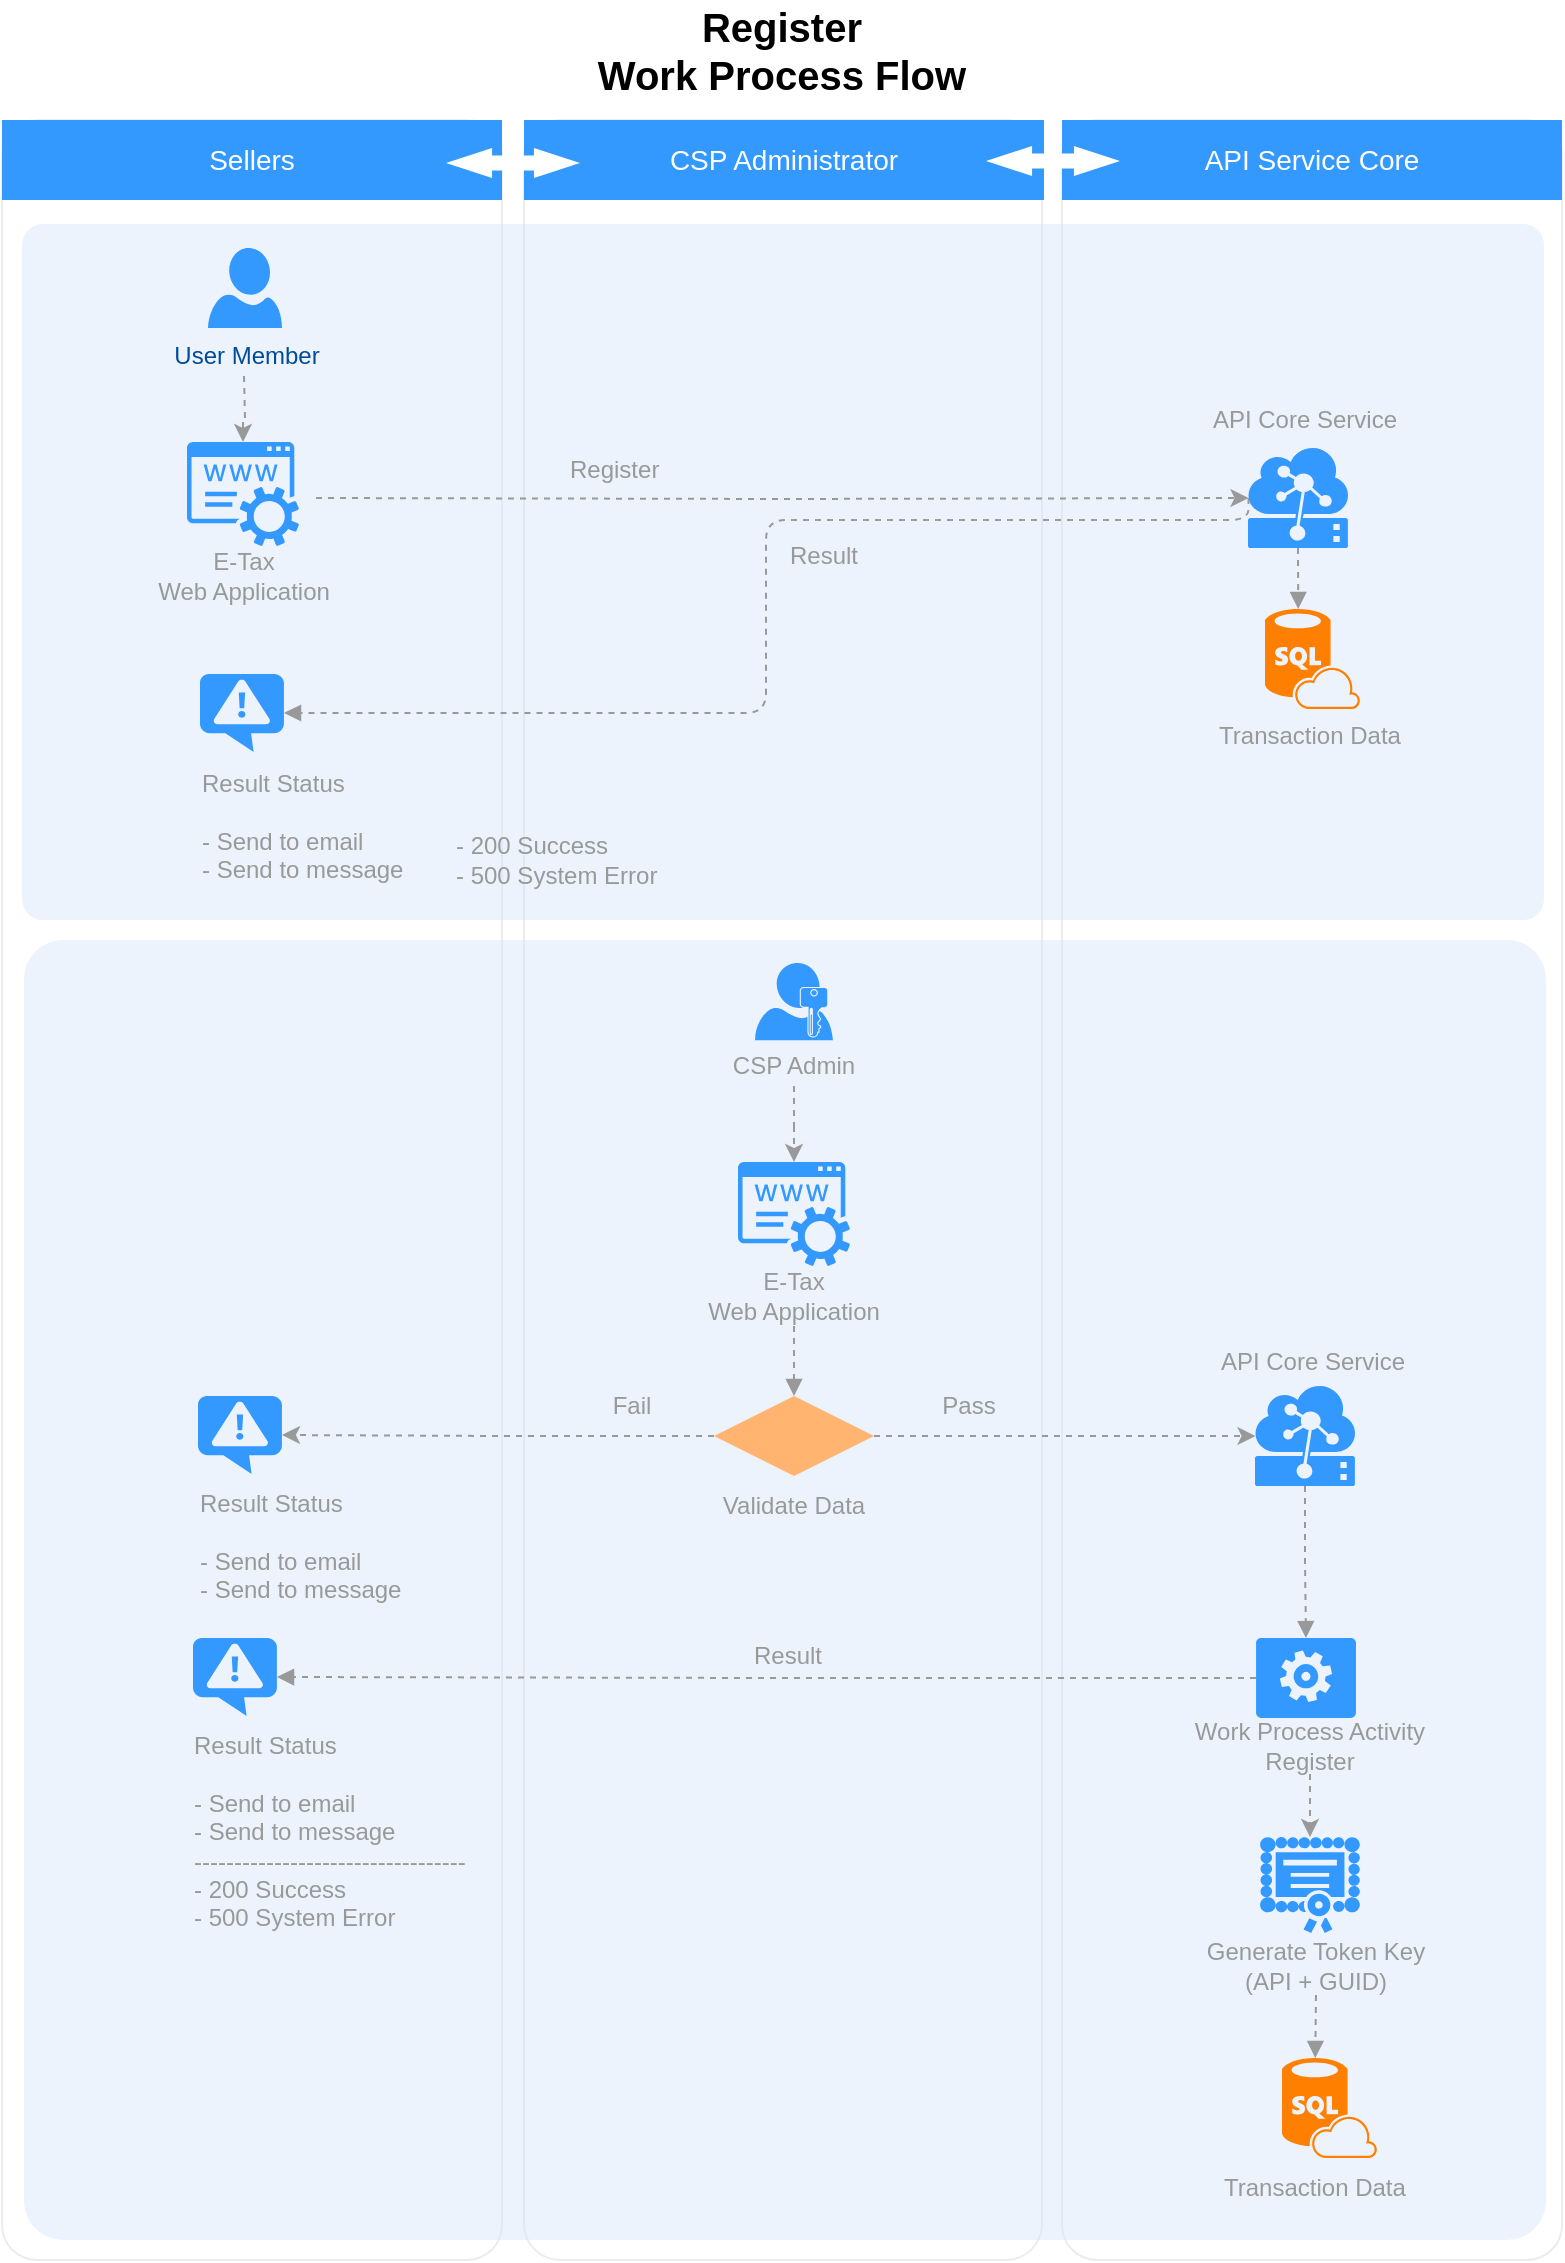 <mxfile version="10.8.0" type="github"><diagram id="oyJG5gAHa9CKH-HlgH-Q" name="Page-1"><mxGraphModel dx="1220" dy="679" grid="1" gridSize="10" guides="1" tooltips="1" connect="1" arrows="1" fold="1" page="1" pageScale="1" pageWidth="827" pageHeight="1169" math="0" shadow="0"><root><mxCell id="0"/><mxCell id="1" parent="0"/><mxCell id="jnZ3MKr4NMhwEXzCHSw7-1" value="" style="rounded=1;whiteSpace=wrap;html=1;strokeColor=#E6E6E6;strokeWidth=1;fillColor=#FFFFFF;fontFamily=Helvetica;fontSize=14;fontColor=#FFB366;opacity=75;verticalAlign=top;fontStyle=1;arcSize=7;" parent="1" vertex="1"><mxGeometry x="560" y="80" width="250" height="1070" as="geometry"/></mxCell><mxCell id="jnZ3MKr4NMhwEXzCHSw7-2" value="" style="rounded=1;whiteSpace=wrap;html=1;strokeColor=#E6E6E6;strokeWidth=1;fillColor=#FFFFFF;fontFamily=Helvetica;fontSize=14;fontColor=#FFB366;opacity=75;verticalAlign=top;fontStyle=1;arcSize=7;" parent="1" vertex="1"><mxGeometry x="291" y="80" width="259" height="1070" as="geometry"/></mxCell><mxCell id="jnZ3MKr4NMhwEXzCHSw7-3" value="" style="rounded=1;whiteSpace=wrap;html=1;strokeColor=#E6E6E6;strokeWidth=1;fillColor=#FFFFFF;fontFamily=Helvetica;fontSize=14;fontColor=#FFB366;opacity=75;verticalAlign=top;fontStyle=1;arcSize=7;" parent="1" vertex="1"><mxGeometry x="30" y="80" width="250" height="1070" as="geometry"/></mxCell><mxCell id="FaRAm3PY5O0pg90i5F89-24" value="" style="rounded=1;whiteSpace=wrap;html=1;strokeColor=none;strokeWidth=1;fillColor=#dae8fc;fontSize=12;align=center;arcSize=3;opacity=50;" vertex="1" parent="1"><mxGeometry x="41" y="490" width="761" height="650" as="geometry"/></mxCell><mxCell id="FaRAm3PY5O0pg90i5F89-23" value="" style="rounded=1;whiteSpace=wrap;html=1;strokeColor=none;strokeWidth=1;fillColor=#dae8fc;fontSize=12;align=center;arcSize=3;opacity=50;" vertex="1" parent="1"><mxGeometry x="40" y="132" width="761" height="348" as="geometry"/></mxCell><mxCell id="jnZ3MKr4NMhwEXzCHSw7-4" value="Sellers" style="whiteSpace=wrap;html=1;dashed=1;strokeColor=none;strokeWidth=2;fillColor=#3399FF;fontFamily=Helvetica;fontSize=14;fontColor=#FFFFFF;fontStyle=0" parent="1" vertex="1"><mxGeometry x="30" y="80" width="250" height="40" as="geometry"/></mxCell><mxCell id="jnZ3MKr4NMhwEXzCHSw7-5" value="CSP Administrator" style="whiteSpace=wrap;html=1;dashed=1;strokeColor=none;strokeWidth=2;fillColor=#3399FF;fontFamily=Helvetica;fontSize=14;fontColor=#FFFFFF;fontStyle=0" parent="1" vertex="1"><mxGeometry x="291" y="80" width="260" height="40" as="geometry"/></mxCell><mxCell id="jnZ3MKr4NMhwEXzCHSw7-6" value="API Service Core" style="whiteSpace=wrap;html=1;dashed=1;strokeColor=none;strokeWidth=2;fillColor=#3399FF;fontFamily=Helvetica;fontSize=14;fontColor=#FFFFFF;fontStyle=0" parent="1" vertex="1"><mxGeometry x="560" y="80" width="250" height="40" as="geometry"/></mxCell><mxCell id="jnZ3MKr4NMhwEXzCHSw7-7" value="" style="shape=mxgraph.arrows.two_way_arrow_horizontal;html=1;verticalLabelPosition=bottom;verticalAlign=top;strokeWidth=2;strokeColor=none;dashed=1;fillColor=#FFFFFF;fontFamily=Verdana;fontSize=12;fontColor=#00BEF2" parent="1" vertex="1"><mxGeometry x="522" y="93" width="67" height="15" as="geometry"/></mxCell><mxCell id="jnZ3MKr4NMhwEXzCHSw7-8" value="User Member" style="verticalLabelPosition=bottom;html=1;verticalAlign=top;strokeColor=none;fillColor=#3399FF;shape=mxgraph.azure.user;dashed=1;fontSize=12;fontColor=#004C99" parent="1" vertex="1"><mxGeometry x="133" y="144" width="37" height="40" as="geometry"/></mxCell><mxCell id="jnZ3MKr4NMhwEXzCHSw7-9" value="Register&lt;br&gt;Work Process Flow" style="text;html=1;strokeColor=none;fillColor=none;align=center;verticalAlign=middle;whiteSpace=wrap;rounded=0;fontStyle=1;fontSize=20;" parent="1" vertex="1"><mxGeometry x="290" y="20" width="260" height="50" as="geometry"/></mxCell><mxCell id="jnZ3MKr4NMhwEXzCHSw7-10" value="" style="shape=mxgraph.arrows.two_way_arrow_horizontal;html=1;verticalLabelPosition=bottom;verticalAlign=top;strokeWidth=2;strokeColor=none;dashed=1;fillColor=#FFFFFF;fontFamily=Verdana;fontSize=12;fontColor=#00BEF2" parent="1" vertex="1"><mxGeometry x="252" y="94" width="67" height="15" as="geometry"/></mxCell><mxCell id="jnZ3MKr4NMhwEXzCHSw7-19" value="" style="group" parent="1" vertex="1" connectable="0"><mxGeometry x="630" y="933.5" width="114" height="81" as="geometry"/></mxCell><mxCell id="jnZ3MKr4NMhwEXzCHSw7-21" value="Generate Token Key&lt;br&gt;(API + GUID)&lt;br&gt;" style="text;html=1;strokeColor=none;fillColor=none;align=center;verticalAlign=middle;whiteSpace=wrap;rounded=0;fontSize=12;fontColor=#999999;" parent="jnZ3MKr4NMhwEXzCHSw7-19" vertex="1"><mxGeometry y="54" width="114" height="30" as="geometry"/></mxCell><mxCell id="jnZ3MKr4NMhwEXzCHSw7-28" style="edgeStyle=orthogonalEdgeStyle;rounded=0;orthogonalLoop=1;jettySize=auto;html=1;exitX=0.5;exitY=1;exitDx=0;exitDy=0;exitPerimeter=0;startArrow=none;startFill=0;endArrow=block;endFill=1;strokeColor=#999999;fontSize=12;fontColor=#999999;dashed=1;entryX=0.5;entryY=0;entryDx=0;entryDy=0;entryPerimeter=0;" parent="1" source="jnZ3MKr4NMhwEXzCHSw7-29" target="jnZ3MKr4NMhwEXzCHSw7-86" edge="1"><mxGeometry relative="1" as="geometry"><mxPoint x="682" y="812" as="targetPoint"/></mxGeometry></mxCell><mxCell id="jnZ3MKr4NMhwEXzCHSw7-29" value="" style="shadow=0;dashed=0;html=1;strokeColor=none;labelPosition=center;verticalLabelPosition=bottom;verticalAlign=top;align=center;shape=mxgraph.mscae.cloud.iot_edge;fillColor=#3399FF;pointerEvents=1;fontSize=12;fontColor=#999999;" parent="1" vertex="1"><mxGeometry x="656.5" y="713" width="50" height="50" as="geometry"/></mxCell><mxCell id="jnZ3MKr4NMhwEXzCHSw7-70" value="API Core Service" style="text;html=1;strokeColor=none;fillColor=none;align=center;verticalAlign=middle;whiteSpace=wrap;rounded=0;fontSize=12;fontColor=#999999;" parent="1" vertex="1"><mxGeometry x="635" y="686" width="101" height="29" as="geometry"/></mxCell><mxCell id="jnZ3MKr4NMhwEXzCHSw7-89" value="" style="group" parent="1" vertex="1" connectable="0"><mxGeometry x="644" y="839" width="120" height="68" as="geometry"/></mxCell><mxCell id="jnZ3MKr4NMhwEXzCHSw7-86" value="" style="verticalLabelPosition=bottom;html=1;verticalAlign=top;align=center;strokeColor=none;fillColor=#3399FF;shape=mxgraph.azure.worker_role;fontSize=12;fontColor=#999999;" parent="jnZ3MKr4NMhwEXzCHSw7-89" vertex="1"><mxGeometry x="13" width="50" height="40" as="geometry"/></mxCell><mxCell id="jnZ3MKr4NMhwEXzCHSw7-87" value="Work Process Activity&lt;br&gt;Register" style="text;html=1;strokeColor=none;fillColor=none;align=center;verticalAlign=middle;whiteSpace=wrap;rounded=0;fontSize=12;fontColor=#999999;" parent="jnZ3MKr4NMhwEXzCHSw7-89" vertex="1"><mxGeometry x="-40" y="39" width="160" height="29" as="geometry"/></mxCell><mxCell id="jnZ3MKr4NMhwEXzCHSw7-90" value="" style="verticalLabelPosition=bottom;html=1;verticalAlign=top;align=center;strokeColor=none;fillColor=#3399FF;shape=mxgraph.azure.notification_topic;fontSize=12;fontColor=#999999;" parent="1" vertex="1"><mxGeometry x="125.5" y="839" width="42" height="39" as="geometry"/></mxCell><mxCell id="jnZ3MKr4NMhwEXzCHSw7-91" style="edgeStyle=orthogonalEdgeStyle;rounded=1;orthogonalLoop=1;jettySize=auto;html=1;entryX=1;entryY=0.5;entryDx=0;entryDy=0;entryPerimeter=0;dashed=1;startArrow=none;startFill=0;endArrow=block;endFill=1;strokeColor=#999999;fontSize=12;fontColor=#999999;exitX=0;exitY=0.5;exitDx=0;exitDy=0;exitPerimeter=0;" parent="1" target="jnZ3MKr4NMhwEXzCHSw7-90" edge="1" source="jnZ3MKr4NMhwEXzCHSw7-86"><mxGeometry relative="1" as="geometry"><mxPoint x="657" y="859" as="sourcePoint"/></mxGeometry></mxCell><mxCell id="jnZ3MKr4NMhwEXzCHSw7-93" value="" style="group" parent="1" vertex="1" connectable="0"><mxGeometry x="639" y="1049" width="108" height="79" as="geometry"/></mxCell><mxCell id="jnZ3MKr4NMhwEXzCHSw7-52" value="" style="group" parent="jnZ3MKr4NMhwEXzCHSw7-93" vertex="1" connectable="0"><mxGeometry width="108" height="79" as="geometry"/></mxCell><mxCell id="jnZ3MKr4NMhwEXzCHSw7-53" value="Transaction Data" style="text;html=1;strokeColor=none;fillColor=none;align=left;verticalAlign=middle;whiteSpace=wrap;rounded=0;fontSize=12;fontColor=#999999;" parent="jnZ3MKr4NMhwEXzCHSw7-52" vertex="1"><mxGeometry y="50" width="108" height="29" as="geometry"/></mxCell><mxCell id="jnZ3MKr4NMhwEXzCHSw7-54" value="" style="verticalLabelPosition=bottom;html=1;verticalAlign=top;align=center;strokeColor=none;fillColor=#FF8000;shape=mxgraph.azure.sql_database_sql_azure;fontSize=12;fontColor=#999999;" parent="jnZ3MKr4NMhwEXzCHSw7-52" vertex="1"><mxGeometry x="31" width="47.5" height="50" as="geometry"/></mxCell><mxCell id="jnZ3MKr4NMhwEXzCHSw7-99" style="edgeStyle=orthogonalEdgeStyle;rounded=0;orthogonalLoop=1;jettySize=auto;html=1;exitX=1;exitY=0.5;exitDx=0;exitDy=0;entryX=0.005;entryY=0.5;entryDx=0;entryDy=0;entryPerimeter=0;dashed=1;strokeColor=#999999;" parent="1" source="jnZ3MKr4NMhwEXzCHSw7-96" target="jnZ3MKr4NMhwEXzCHSw7-29" edge="1"><mxGeometry relative="1" as="geometry"/></mxCell><mxCell id="jnZ3MKr4NMhwEXzCHSw7-104" style="edgeStyle=orthogonalEdgeStyle;rounded=0;orthogonalLoop=1;jettySize=auto;html=1;exitX=0;exitY=0.5;exitDx=0;exitDy=0;entryX=1;entryY=0.5;entryDx=0;entryDy=0;entryPerimeter=0;dashed=1;strokeColor=#999999;" parent="1" source="jnZ3MKr4NMhwEXzCHSw7-96" target="jnZ3MKr4NMhwEXzCHSw7-101" edge="1"><mxGeometry relative="1" as="geometry"/></mxCell><mxCell id="jnZ3MKr4NMhwEXzCHSw7-96" value="" style="rhombus;whiteSpace=wrap;html=1;strokeColor=none;strokeWidth=1;fillColor=#FFB570;fontSize=12;fontColor=#999999;align=left;" parent="1" vertex="1"><mxGeometry x="386" y="718" width="80" height="40" as="geometry"/></mxCell><mxCell id="jnZ3MKr4NMhwEXzCHSw7-97" style="edgeStyle=orthogonalEdgeStyle;rounded=0;orthogonalLoop=1;jettySize=auto;html=1;exitX=0.5;exitY=1;exitDx=0;exitDy=0;dashed=1;strokeColor=#999999;" parent="1" source="jnZ3MKr4NMhwEXzCHSw7-15" target="FaRAm3PY5O0pg90i5F89-27" edge="1"><mxGeometry relative="1" as="geometry"/></mxCell><mxCell id="jnZ3MKr4NMhwEXzCHSw7-98" value="Validate Data" style="text;html=1;strokeColor=none;fillColor=none;align=center;verticalAlign=middle;whiteSpace=wrap;rounded=0;fontSize=12;fontColor=#999999;" parent="1" vertex="1"><mxGeometry x="371" y="763" width="110" height="20" as="geometry"/></mxCell><mxCell id="jnZ3MKr4NMhwEXzCHSw7-101" value="" style="verticalLabelPosition=bottom;html=1;verticalAlign=top;align=center;strokeColor=none;fillColor=#3399FF;shape=mxgraph.azure.notification_topic;fontSize=12;fontColor=#999999;" parent="1" vertex="1"><mxGeometry x="128" y="718" width="42" height="39" as="geometry"/></mxCell><mxCell id="jnZ3MKr4NMhwEXzCHSw7-102" value="Result Status&lt;br&gt;&lt;br&gt;- Send to email&lt;br&gt;- Send to message&lt;br&gt;" style="text;html=1;strokeColor=none;fillColor=none;align=left;verticalAlign=middle;whiteSpace=wrap;rounded=0;fontSize=12;fontColor=#999999;" parent="1" vertex="1"><mxGeometry x="127" y="763" width="130" height="60" as="geometry"/></mxCell><mxCell id="jnZ3MKr4NMhwEXzCHSw7-105" value="Pass" style="text;html=1;strokeColor=none;fillColor=none;align=center;verticalAlign=middle;whiteSpace=wrap;rounded=0;fontSize=12;fontColor=#999999;" parent="1" vertex="1"><mxGeometry x="467" y="713" width="93" height="20" as="geometry"/></mxCell><mxCell id="jnZ3MKr4NMhwEXzCHSw7-106" value="Fail" style="text;html=1;strokeColor=none;fillColor=none;align=center;verticalAlign=middle;whiteSpace=wrap;rounded=0;fontSize=12;fontColor=#999999;" parent="1" vertex="1"><mxGeometry x="290" y="713" width="110" height="20" as="geometry"/></mxCell><mxCell id="jnZ3MKr4NMhwEXzCHSw7-107" value="Result Status&lt;br&gt;&lt;br&gt;- Send to email&lt;br&gt;- Send to message&lt;br&gt;----------------------------------&lt;br&gt;- 200 Success&lt;br&gt;- 500 System Error&lt;br&gt;" style="text;html=1;strokeColor=none;fillColor=none;align=left;verticalAlign=middle;whiteSpace=wrap;rounded=0;fontSize=12;fontColor=#999999;" parent="1" vertex="1"><mxGeometry x="124" y="881.5" width="143" height="108" as="geometry"/></mxCell><mxCell id="jnZ3MKr4NMhwEXzCHSw7-15" value="&lt;font color=&quot;#999999&quot; style=&quot;font-size: 12px&quot;&gt;CSP Admin&lt;/font&gt;" style="text;html=1;strokeColor=none;fillColor=none;align=center;verticalAlign=middle;whiteSpace=wrap;rounded=0;fontSize=12;" parent="1" vertex="1"><mxGeometry x="366" y="543" width="120" height="20" as="geometry"/></mxCell><mxCell id="FaRAm3PY5O0pg90i5F89-3" style="edgeStyle=orthogonalEdgeStyle;rounded=0;orthogonalLoop=1;jettySize=auto;html=1;fontSize=14;strokeColor=#999999;dashed=1;entryX=0.005;entryY=0.5;entryDx=0;entryDy=0;entryPerimeter=0;" edge="1" parent="1" target="FaRAm3PY5O0pg90i5F89-14"><mxGeometry relative="1" as="geometry"><mxPoint x="521" y="269" as="targetPoint"/><mxPoint x="187" y="269" as="sourcePoint"/></mxGeometry></mxCell><mxCell id="FaRAm3PY5O0pg90i5F89-4" value="Register" style="text;html=1;strokeColor=none;fillColor=none;align=left;verticalAlign=middle;whiteSpace=wrap;rounded=0;fontSize=12;fontColor=#999999;" vertex="1" parent="1"><mxGeometry x="312" y="245" width="59" height="20" as="geometry"/></mxCell><mxCell id="FaRAm3PY5O0pg90i5F89-5" value="" style="group" vertex="1" connectable="0" parent="1"><mxGeometry x="95.5" y="288" width="110" height="82" as="geometry"/></mxCell><mxCell id="FaRAm3PY5O0pg90i5F89-6" value="" style="pointerEvents=1;shadow=0;dashed=0;html=1;strokeColor=none;fillColor=#3399FF;labelPosition=center;verticalLabelPosition=bottom;verticalAlign=top;outlineConnect=0;align=center;shape=mxgraph.office.services.registrar_service;" vertex="1" parent="FaRAm3PY5O0pg90i5F89-5"><mxGeometry x="27" y="-47" width="56" height="52" as="geometry"/></mxCell><mxCell id="FaRAm3PY5O0pg90i5F89-7" value="E-Tax &lt;br&gt;Web Application" style="text;html=1;strokeColor=none;fillColor=none;align=center;verticalAlign=middle;whiteSpace=wrap;rounded=0;fontSize=12;fontColor=#999999;" vertex="1" parent="FaRAm3PY5O0pg90i5F89-5"><mxGeometry y="5" width="110" height="30" as="geometry"/></mxCell><mxCell id="FaRAm3PY5O0pg90i5F89-9" style="edgeStyle=orthogonalEdgeStyle;rounded=0;orthogonalLoop=1;jettySize=auto;html=1;exitX=0.5;exitY=1;exitDx=0;exitDy=0;dashed=1;strokeColor=#999999;" edge="1" parent="1" target="FaRAm3PY5O0pg90i5F89-6"><mxGeometry relative="1" as="geometry"><mxPoint x="151" y="208" as="sourcePoint"/><mxPoint x="151" y="264" as="targetPoint"/></mxGeometry></mxCell><mxCell id="FaRAm3PY5O0pg90i5F89-10" value="" style="group" vertex="1" connectable="0" parent="1"><mxGeometry x="630.5" y="321.5" width="108" height="79" as="geometry"/></mxCell><mxCell id="FaRAm3PY5O0pg90i5F89-11" value="" style="group" vertex="1" connectable="0" parent="FaRAm3PY5O0pg90i5F89-10"><mxGeometry width="108" height="79" as="geometry"/></mxCell><mxCell id="FaRAm3PY5O0pg90i5F89-12" value="Transaction Data" style="text;html=1;strokeColor=none;fillColor=none;align=center;verticalAlign=middle;whiteSpace=wrap;rounded=0;fontSize=12;fontColor=#999999;" vertex="1" parent="FaRAm3PY5O0pg90i5F89-11"><mxGeometry x="-1" y="52" width="108" height="29" as="geometry"/></mxCell><mxCell id="FaRAm3PY5O0pg90i5F89-13" value="" style="verticalLabelPosition=bottom;html=1;verticalAlign=top;align=center;strokeColor=none;fillColor=#FF8000;shape=mxgraph.azure.sql_database_sql_azure;fontSize=12;fontColor=#999999;" vertex="1" parent="FaRAm3PY5O0pg90i5F89-11"><mxGeometry x="31" y="3" width="47.5" height="50" as="geometry"/></mxCell><mxCell id="FaRAm3PY5O0pg90i5F89-16" style="edgeStyle=orthogonalEdgeStyle;rounded=1;orthogonalLoop=1;jettySize=auto;html=1;exitX=0.5;exitY=1;exitDx=0;exitDy=0;exitPerimeter=0;entryX=0.35;entryY=0;entryDx=0;entryDy=0;entryPerimeter=0;dashed=1;startArrow=none;startFill=0;endArrow=block;endFill=1;strokeColor=#999999;fontSize=12;fontColor=#999999;" edge="1" parent="1" source="FaRAm3PY5O0pg90i5F89-14" target="FaRAm3PY5O0pg90i5F89-13"><mxGeometry relative="1" as="geometry"/></mxCell><mxCell id="FaRAm3PY5O0pg90i5F89-22" style="edgeStyle=orthogonalEdgeStyle;rounded=1;orthogonalLoop=1;jettySize=auto;html=1;exitX=0.005;exitY=0.5;exitDx=0;exitDy=0;exitPerimeter=0;entryX=1;entryY=0.5;entryDx=0;entryDy=0;entryPerimeter=0;dashed=1;startArrow=none;startFill=0;endArrow=block;endFill=1;strokeColor=#999999;fontSize=12;fontColor=#999999;" edge="1" parent="1" source="FaRAm3PY5O0pg90i5F89-14" target="FaRAm3PY5O0pg90i5F89-20"><mxGeometry relative="1" as="geometry"><Array as="points"><mxPoint x="653" y="280"/><mxPoint x="412" y="280"/><mxPoint x="412" y="377"/></Array></mxGeometry></mxCell><mxCell id="FaRAm3PY5O0pg90i5F89-14" value="" style="shadow=0;dashed=0;html=1;strokeColor=none;labelPosition=center;verticalLabelPosition=bottom;verticalAlign=top;align=center;shape=mxgraph.mscae.cloud.iot_edge;fillColor=#3399FF;pointerEvents=1;fontSize=12;fontColor=#999999;" vertex="1" parent="1"><mxGeometry x="653" y="244" width="50" height="50" as="geometry"/></mxCell><mxCell id="FaRAm3PY5O0pg90i5F89-15" value="API Core Service" style="text;html=1;strokeColor=none;fillColor=none;align=center;verticalAlign=middle;whiteSpace=wrap;rounded=0;fontSize=12;fontColor=#999999;" vertex="1" parent="1"><mxGeometry x="631" y="215" width="101" height="29" as="geometry"/></mxCell><mxCell id="FaRAm3PY5O0pg90i5F89-20" value="" style="verticalLabelPosition=bottom;html=1;verticalAlign=top;align=center;strokeColor=none;fillColor=#3399FF;shape=mxgraph.azure.notification_topic;fontSize=12;fontColor=#999999;" vertex="1" parent="1"><mxGeometry x="129" y="357" width="42" height="39" as="geometry"/></mxCell><mxCell id="FaRAm3PY5O0pg90i5F89-21" value="Result Status&lt;br&gt;&lt;br&gt;- Send to email&lt;br&gt;- Send to message&lt;br&gt;" style="text;html=1;strokeColor=none;fillColor=none;align=left;verticalAlign=middle;whiteSpace=wrap;rounded=0;fontSize=12;fontColor=#999999;" vertex="1" parent="1"><mxGeometry x="128" y="396" width="152" height="74" as="geometry"/></mxCell><mxCell id="FaRAm3PY5O0pg90i5F89-25" value="Result&amp;nbsp;" style="text;html=1;strokeColor=none;fillColor=none;align=left;verticalAlign=middle;whiteSpace=wrap;rounded=0;fontSize=12;fontColor=#999999;" vertex="1" parent="1"><mxGeometry x="422" y="288" width="59" height="20" as="geometry"/></mxCell><mxCell id="FaRAm3PY5O0pg90i5F89-26" value="" style="group" vertex="1" connectable="0" parent="1"><mxGeometry x="371" y="631" width="110" height="82" as="geometry"/></mxCell><mxCell id="FaRAm3PY5O0pg90i5F89-27" value="" style="pointerEvents=1;shadow=0;dashed=0;html=1;strokeColor=none;fillColor=#3399FF;labelPosition=center;verticalLabelPosition=bottom;verticalAlign=top;outlineConnect=0;align=center;shape=mxgraph.office.services.registrar_service;" vertex="1" parent="FaRAm3PY5O0pg90i5F89-26"><mxGeometry x="27" y="-30" width="56" height="52" as="geometry"/></mxCell><mxCell id="FaRAm3PY5O0pg90i5F89-28" value="E-Tax &lt;br&gt;Web Application" style="text;html=1;strokeColor=none;fillColor=none;align=center;verticalAlign=middle;whiteSpace=wrap;rounded=0;fontSize=12;fontColor=#999999;" vertex="1" parent="FaRAm3PY5O0pg90i5F89-26"><mxGeometry y="22" width="110" height="30" as="geometry"/></mxCell><mxCell id="FaRAm3PY5O0pg90i5F89-29" value="- 200 Success&lt;br&gt;- 500 System Error&lt;br&gt;" style="text;html=1;strokeColor=none;fillColor=none;align=left;verticalAlign=middle;whiteSpace=wrap;rounded=0;fontSize=12;fontColor=#999999;" vertex="1" parent="1"><mxGeometry x="254.5" y="433" width="152" height="34" as="geometry"/></mxCell><mxCell id="jnZ3MKr4NMhwEXzCHSw7-14" value="" style="pointerEvents=1;shadow=0;dashed=0;html=1;strokeColor=none;labelPosition=center;verticalLabelPosition=bottom;verticalAlign=top;align=center;shape=mxgraph.mscae.enterprise.user_permissions;fillColor=#3399FF;fontSize=14;" parent="1" vertex="1"><mxGeometry x="406.5" y="501.5" width="39" height="38.678" as="geometry"/></mxCell><mxCell id="FaRAm3PY5O0pg90i5F89-30" style="edgeStyle=orthogonalEdgeStyle;rounded=1;orthogonalLoop=1;jettySize=auto;html=1;exitX=0.5;exitY=1;exitDx=0;exitDy=0;entryX=0.5;entryY=0;entryDx=0;entryDy=0;dashed=1;startArrow=none;startFill=0;endArrow=block;endFill=1;strokeColor=#999999;fontSize=12;fontColor=#999999;" edge="1" parent="1" source="FaRAm3PY5O0pg90i5F89-28" target="jnZ3MKr4NMhwEXzCHSw7-96"><mxGeometry relative="1" as="geometry"/></mxCell><mxCell id="FaRAm3PY5O0pg90i5F89-31" value="Result" style="text;html=1;strokeColor=none;fillColor=none;align=center;verticalAlign=middle;whiteSpace=wrap;rounded=0;fontSize=12;fontColor=#999999;" vertex="1" parent="1"><mxGeometry x="368" y="838" width="110" height="20" as="geometry"/></mxCell><mxCell id="jnZ3MKr4NMhwEXzCHSw7-20" value="" style="pointerEvents=1;shadow=0;dashed=0;html=1;strokeColor=none;labelPosition=center;verticalLabelPosition=bottom;verticalAlign=top;align=center;shape=mxgraph.mscae.intune.inventory_license;fillColor=#3399FF;fontSize=14;" parent="1" vertex="1"><mxGeometry x="659" y="938.5" width="50" height="48" as="geometry"/></mxCell><mxCell id="FaRAm3PY5O0pg90i5F89-32" style="edgeStyle=orthogonalEdgeStyle;rounded=0;orthogonalLoop=1;jettySize=auto;html=1;exitX=0.5;exitY=1;exitDx=0;exitDy=0;entryX=0.5;entryY=0;entryDx=0;entryDy=0;entryPerimeter=0;dashed=1;strokeColor=#999999;" edge="1" parent="1" source="jnZ3MKr4NMhwEXzCHSw7-87" target="jnZ3MKr4NMhwEXzCHSw7-20"><mxGeometry relative="1" as="geometry"><mxPoint x="684" y="907" as="sourcePoint"/><mxPoint x="684" y="998" as="targetPoint"/></mxGeometry></mxCell><mxCell id="FaRAm3PY5O0pg90i5F89-35" style="edgeStyle=orthogonalEdgeStyle;rounded=1;orthogonalLoop=1;jettySize=auto;html=1;exitX=0.5;exitY=1;exitDx=0;exitDy=0;entryX=0.35;entryY=0;entryDx=0;entryDy=0;entryPerimeter=0;dashed=1;startArrow=none;startFill=0;endArrow=block;endFill=1;strokeColor=#999999;fontSize=12;fontColor=#999999;" edge="1" parent="1" source="jnZ3MKr4NMhwEXzCHSw7-21" target="jnZ3MKr4NMhwEXzCHSw7-54"><mxGeometry relative="1" as="geometry"/></mxCell></root></mxGraphModel></diagram></mxfile>